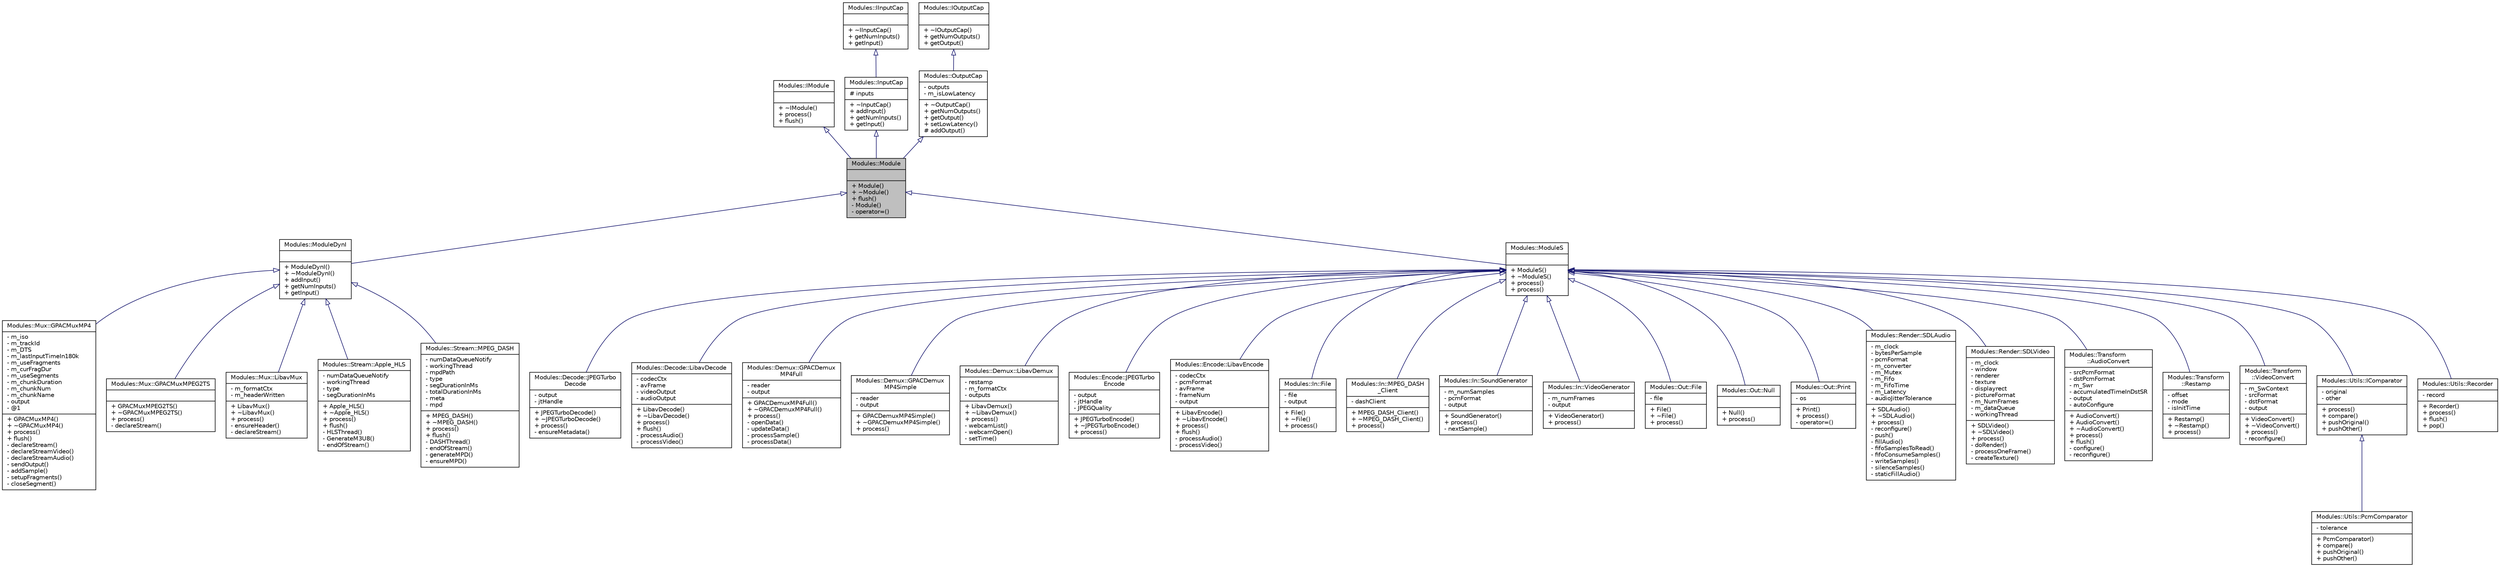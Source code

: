 digraph "Modules::Module"
{
 // INTERACTIVE_SVG=YES
  edge [fontname="Helvetica",fontsize="10",labelfontname="Helvetica",labelfontsize="10"];
  node [fontname="Helvetica",fontsize="10",shape=record];
  Node1 [label="{Modules::Module\n||+ Module()\l+ ~Module()\l+ flush()\l- Module()\l- operator=()\l}",height=0.2,width=0.4,color="black", fillcolor="grey75", style="filled", fontcolor="black"];
  Node2 -> Node1 [dir="back",color="midnightblue",fontsize="10",style="solid",arrowtail="onormal",fontname="Helvetica"];
  Node2 [label="{Modules::IModule\n||+ ~IModule()\l+ process()\l+ flush()\l}",height=0.2,width=0.4,color="black", fillcolor="white", style="filled",URL="$struct_modules_1_1_i_module.html"];
  Node3 -> Node1 [dir="back",color="midnightblue",fontsize="10",style="solid",arrowtail="onormal",fontname="Helvetica"];
  Node3 [label="{Modules::InputCap\n|# inputs\l|+ ~InputCap()\l+ addInput()\l+ getNumInputs()\l+ getInput()\l}",height=0.2,width=0.4,color="black", fillcolor="white", style="filled",URL="$class_modules_1_1_input_cap.html"];
  Node4 -> Node3 [dir="back",color="midnightblue",fontsize="10",style="solid",arrowtail="onormal",fontname="Helvetica"];
  Node4 [label="{Modules::IInputCap\n||+ ~IInputCap()\l+ getNumInputs()\l+ getInput()\l}",height=0.2,width=0.4,color="black", fillcolor="white", style="filled",URL="$struct_modules_1_1_i_input_cap.html"];
  Node5 -> Node1 [dir="back",color="midnightblue",fontsize="10",style="solid",arrowtail="onormal",fontname="Helvetica"];
  Node5 [label="{Modules::OutputCap\n|- outputs\l- m_isLowLatency\l|+ ~OutputCap()\l+ getNumOutputs()\l+ getOutput()\l+ setLowLatency()\l# addOutput()\l}",height=0.2,width=0.4,color="black", fillcolor="white", style="filled",URL="$class_modules_1_1_output_cap.html"];
  Node6 -> Node5 [dir="back",color="midnightblue",fontsize="10",style="solid",arrowtail="onormal",fontname="Helvetica"];
  Node6 [label="{Modules::IOutputCap\n||+ ~IOutputCap()\l+ getNumOutputs()\l+ getOutput()\l}",height=0.2,width=0.4,color="black", fillcolor="white", style="filled",URL="$struct_modules_1_1_i_output_cap.html"];
  Node1 -> Node7 [dir="back",color="midnightblue",fontsize="10",style="solid",arrowtail="onormal",fontname="Helvetica"];
  Node7 [label="{Modules::ModuleDynI\n||+ ModuleDynI()\l+ ~ModuleDynI()\l+ addInput()\l+ getNumInputs()\l+ getInput()\l}",height=0.2,width=0.4,color="black", fillcolor="white", style="filled",URL="$class_modules_1_1_module_dyn_i.html"];
  Node7 -> Node8 [dir="back",color="midnightblue",fontsize="10",style="solid",arrowtail="onormal",fontname="Helvetica"];
  Node8 [label="{Modules::Mux::GPACMuxMP4\n|- m_iso\l- m_trackId\l- m_DTS\l- m_lastInputTimeIn180k\l- m_useFragments\l- m_curFragDur\l- m_useSegments\l- m_chunkDuration\l- m_chunkNum\l- m_chunkName\l- output\l- @1\l|+ GPACMuxMP4()\l+ ~GPACMuxMP4()\l+ process()\l+ flush()\l- declareStream()\l- declareStreamVideo()\l- declareStreamAudio()\l- sendOutput()\l- addSample()\l- setupFragments()\l- closeSegment()\l}",height=0.2,width=0.4,color="black", fillcolor="white", style="filled",URL="$class_modules_1_1_mux_1_1_g_p_a_c_mux_m_p4.html"];
  Node7 -> Node9 [dir="back",color="midnightblue",fontsize="10",style="solid",arrowtail="onormal",fontname="Helvetica"];
  Node9 [label="{Modules::Mux::GPACMuxMPEG2TS\n||+ GPACMuxMPEG2TS()\l+ ~GPACMuxMPEG2TS()\l+ process()\l- declareStream()\l}",height=0.2,width=0.4,color="black", fillcolor="white", style="filled",URL="$class_modules_1_1_mux_1_1_g_p_a_c_mux_m_p_e_g2_t_s.html"];
  Node7 -> Node10 [dir="back",color="midnightblue",fontsize="10",style="solid",arrowtail="onormal",fontname="Helvetica"];
  Node10 [label="{Modules::Mux::LibavMux\n|- m_formatCtx\l- m_headerWritten\l|+ LibavMux()\l+ ~LibavMux()\l+ process()\l- ensureHeader()\l- declareStream()\l}",height=0.2,width=0.4,color="black", fillcolor="white", style="filled",URL="$class_modules_1_1_mux_1_1_libav_mux.html"];
  Node7 -> Node11 [dir="back",color="midnightblue",fontsize="10",style="solid",arrowtail="onormal",fontname="Helvetica"];
  Node11 [label="{Modules::Stream::Apple_HLS\n|- numDataQueueNotify\l- workingThread\l- type\l- segDurationInMs\l|+ Apple_HLS()\l+ ~Apple_HLS()\l+ process()\l+ flush()\l- HLSThread()\l- GenerateM3U8()\l- endOfStream()\l}",height=0.2,width=0.4,color="black", fillcolor="white", style="filled",URL="$class_modules_1_1_stream_1_1_apple___h_l_s.html"];
  Node7 -> Node12 [dir="back",color="midnightblue",fontsize="10",style="solid",arrowtail="onormal",fontname="Helvetica"];
  Node12 [label="{Modules::Stream::MPEG_DASH\n|- numDataQueueNotify\l- workingThread\l- mpdPath\l- type\l- segDurationInMs\l- totalDurationInMs\l- meta\l- mpd\l|+ MPEG_DASH()\l+ ~MPEG_DASH()\l+ process()\l+ flush()\l- DASHThread()\l- endOfStream()\l- generateMPD()\l- ensureMPD()\l}",height=0.2,width=0.4,color="black", fillcolor="white", style="filled",URL="$class_modules_1_1_stream_1_1_m_p_e_g___d_a_s_h.html"];
  Node1 -> Node13 [dir="back",color="midnightblue",fontsize="10",style="solid",arrowtail="onormal",fontname="Helvetica"];
  Node13 [label="{Modules::ModuleS\n||+ ModuleS()\l+ ~ModuleS()\l+ process()\l+ process()\l}",height=0.2,width=0.4,color="black", fillcolor="white", style="filled",URL="$class_modules_1_1_module_s.html"];
  Node13 -> Node14 [dir="back",color="midnightblue",fontsize="10",style="solid",arrowtail="onormal",fontname="Helvetica"];
  Node14 [label="{Modules::Decode::JPEGTurbo\lDecode\n|- output\l- jtHandle\l|+ JPEGTurboDecode()\l+ ~JPEGTurboDecode()\l+ process()\l- ensureMetadata()\l}",height=0.2,width=0.4,color="black", fillcolor="white", style="filled",URL="$class_modules_1_1_decode_1_1_j_p_e_g_turbo_decode.html"];
  Node13 -> Node15 [dir="back",color="midnightblue",fontsize="10",style="solid",arrowtail="onormal",fontname="Helvetica"];
  Node15 [label="{Modules::Decode::LibavDecode\n|- codecCtx\l- avFrame\l- videoOutput\l- audioOutput\l|+ LibavDecode()\l+ ~LibavDecode()\l+ process()\l+ flush()\l- processAudio()\l- processVideo()\l}",height=0.2,width=0.4,color="black", fillcolor="white", style="filled",URL="$class_modules_1_1_decode_1_1_libav_decode.html"];
  Node13 -> Node16 [dir="back",color="midnightblue",fontsize="10",style="solid",arrowtail="onormal",fontname="Helvetica"];
  Node16 [label="{Modules::Demux::GPACDemux\lMP4Full\n|- reader\l- output\l|+ GPACDemuxMP4Full()\l+ ~GPACDemuxMP4Full()\l+ process()\l- openData()\l- updateData()\l- processSample()\l- processData()\l}",height=0.2,width=0.4,color="black", fillcolor="white", style="filled",URL="$class_modules_1_1_demux_1_1_g_p_a_c_demux_m_p4_full.html"];
  Node13 -> Node17 [dir="back",color="midnightblue",fontsize="10",style="solid",arrowtail="onormal",fontname="Helvetica"];
  Node17 [label="{Modules::Demux::GPACDemux\lMP4Simple\n|- reader\l- output\l|+ GPACDemuxMP4Simple()\l+ ~GPACDemuxMP4Simple()\l+ process()\l}",height=0.2,width=0.4,color="black", fillcolor="white", style="filled",URL="$class_modules_1_1_demux_1_1_g_p_a_c_demux_m_p4_simple.html"];
  Node13 -> Node18 [dir="back",color="midnightblue",fontsize="10",style="solid",arrowtail="onormal",fontname="Helvetica"];
  Node18 [label="{Modules::Demux::LibavDemux\n|- restamp\l- m_formatCtx\l- outputs\l|+ LibavDemux()\l+ ~LibavDemux()\l+ process()\l- webcamList()\l- webcamOpen()\l- setTime()\l}",height=0.2,width=0.4,color="black", fillcolor="white", style="filled",URL="$class_modules_1_1_demux_1_1_libav_demux.html"];
  Node13 -> Node19 [dir="back",color="midnightblue",fontsize="10",style="solid",arrowtail="onormal",fontname="Helvetica"];
  Node19 [label="{Modules::Encode::JPEGTurbo\lEncode\n|- output\l- jtHandle\l- JPEGQuality\l|+ JPEGTurboEncode()\l+ ~JPEGTurboEncode()\l+ process()\l}",height=0.2,width=0.4,color="black", fillcolor="white", style="filled",URL="$class_modules_1_1_encode_1_1_j_p_e_g_turbo_encode.html"];
  Node13 -> Node20 [dir="back",color="midnightblue",fontsize="10",style="solid",arrowtail="onormal",fontname="Helvetica"];
  Node20 [label="{Modules::Encode::LibavEncode\n|- codecCtx\l- pcmFormat\l- avFrame\l- frameNum\l- output\l|+ LibavEncode()\l+ ~LibavEncode()\l+ process()\l+ flush()\l- processAudio()\l- processVideo()\l}",height=0.2,width=0.4,color="black", fillcolor="white", style="filled",URL="$class_modules_1_1_encode_1_1_libav_encode.html"];
  Node13 -> Node21 [dir="back",color="midnightblue",fontsize="10",style="solid",arrowtail="onormal",fontname="Helvetica"];
  Node21 [label="{Modules::In::File\n|- file\l- output\l|+ File()\l+ ~File()\l+ process()\l}",height=0.2,width=0.4,color="black", fillcolor="white", style="filled",URL="$class_modules_1_1_in_1_1_file.html"];
  Node13 -> Node22 [dir="back",color="midnightblue",fontsize="10",style="solid",arrowtail="onormal",fontname="Helvetica"];
  Node22 [label="{Modules::In::MPEG_DASH\l_Client\n|- dashClient\l|+ MPEG_DASH_Client()\l+ ~MPEG_DASH_Client()\l+ process()\l}",height=0.2,width=0.4,color="black", fillcolor="white", style="filled",URL="$class_modules_1_1_in_1_1_m_p_e_g___d_a_s_h___client.html"];
  Node13 -> Node23 [dir="back",color="midnightblue",fontsize="10",style="solid",arrowtail="onormal",fontname="Helvetica"];
  Node23 [label="{Modules::In::SoundGenerator\n|- m_numSamples\l- pcmFormat\l- output\l|+ SoundGenerator()\l+ process()\l- nextSample()\l}",height=0.2,width=0.4,color="black", fillcolor="white", style="filled",URL="$class_modules_1_1_in_1_1_sound_generator.html"];
  Node13 -> Node24 [dir="back",color="midnightblue",fontsize="10",style="solid",arrowtail="onormal",fontname="Helvetica"];
  Node24 [label="{Modules::In::VideoGenerator\n|- m_numFrames\l- output\l|+ VideoGenerator()\l+ process()\l}",height=0.2,width=0.4,color="black", fillcolor="white", style="filled",URL="$class_modules_1_1_in_1_1_video_generator.html"];
  Node13 -> Node25 [dir="back",color="midnightblue",fontsize="10",style="solid",arrowtail="onormal",fontname="Helvetica"];
  Node25 [label="{Modules::Out::File\n|- file\l|+ File()\l+ ~File()\l+ process()\l}",height=0.2,width=0.4,color="black", fillcolor="white", style="filled",URL="$class_modules_1_1_out_1_1_file.html"];
  Node13 -> Node26 [dir="back",color="midnightblue",fontsize="10",style="solid",arrowtail="onormal",fontname="Helvetica"];
  Node26 [label="{Modules::Out::Null\n||+ Null()\l+ process()\l}",height=0.2,width=0.4,color="black", fillcolor="white", style="filled",URL="$class_modules_1_1_out_1_1_null.html"];
  Node13 -> Node27 [dir="back",color="midnightblue",fontsize="10",style="solid",arrowtail="onormal",fontname="Helvetica"];
  Node27 [label="{Modules::Out::Print\n|- os\l|+ Print()\l+ process()\l- operator=()\l}",height=0.2,width=0.4,color="black", fillcolor="white", style="filled",URL="$class_modules_1_1_out_1_1_print.html"];
  Node13 -> Node28 [dir="back",color="midnightblue",fontsize="10",style="solid",arrowtail="onormal",fontname="Helvetica"];
  Node28 [label="{Modules::Render::SDLAudio\n|- m_clock\l- bytesPerSample\l- pcmFormat\l- m_converter\l- m_Mutex\l- m_Fifo\l- m_FifoTime\l- m_Latency\l- audioJitterTolerance\l|+ SDLAudio()\l+ ~SDLAudio()\l+ process()\l- reconfigure()\l- push()\l- fillAudio()\l- fifoSamplesToRead()\l- fifoConsumeSamples()\l- writeSamples()\l- silenceSamples()\l- staticFillAudio()\l}",height=0.2,width=0.4,color="black", fillcolor="white", style="filled",URL="$class_modules_1_1_render_1_1_s_d_l_audio.html"];
  Node13 -> Node29 [dir="back",color="midnightblue",fontsize="10",style="solid",arrowtail="onormal",fontname="Helvetica"];
  Node29 [label="{Modules::Render::SDLVideo\n|- m_clock\l- window\l- renderer\l- texture\l- displayrect\l- pictureFormat\l- m_NumFrames\l- m_dataQueue\l- workingThread\l|+ SDLVideo()\l+ ~SDLVideo()\l+ process()\l- doRender()\l- processOneFrame()\l- createTexture()\l}",height=0.2,width=0.4,color="black", fillcolor="white", style="filled",URL="$class_modules_1_1_render_1_1_s_d_l_video.html"];
  Node13 -> Node30 [dir="back",color="midnightblue",fontsize="10",style="solid",arrowtail="onormal",fontname="Helvetica"];
  Node30 [label="{Modules::Transform\l::AudioConvert\n|- srcPcmFormat\l- dstPcmFormat\l- m_Swr\l- accumulatedTimeInDstSR\l- output\l- autoConfigure\l|+ AudioConvert()\l+ AudioConvert()\l+ ~AudioConvert()\l+ process()\l+ flush()\l- configure()\l- reconfigure()\l}",height=0.2,width=0.4,color="black", fillcolor="white", style="filled",URL="$class_modules_1_1_transform_1_1_audio_convert.html"];
  Node13 -> Node31 [dir="back",color="midnightblue",fontsize="10",style="solid",arrowtail="onormal",fontname="Helvetica"];
  Node31 [label="{Modules::Transform\l::Restamp\n|- offset\l- mode\l- isInitTime\l|+ Restamp()\l+ ~Restamp()\l+ process()\l}",height=0.2,width=0.4,color="black", fillcolor="white", style="filled",URL="$class_modules_1_1_transform_1_1_restamp.html"];
  Node13 -> Node32 [dir="back",color="midnightblue",fontsize="10",style="solid",arrowtail="onormal",fontname="Helvetica"];
  Node32 [label="{Modules::Transform\l::VideoConvert\n|- m_SwContext\l- srcFormat\l- dstFormat\l- output\l|+ VideoConvert()\l+ ~VideoConvert()\l+ process()\l- reconfigure()\l}",height=0.2,width=0.4,color="black", fillcolor="white", style="filled",URL="$class_modules_1_1_transform_1_1_video_convert.html"];
  Node13 -> Node33 [dir="back",color="midnightblue",fontsize="10",style="solid",arrowtail="onormal",fontname="Helvetica"];
  Node33 [label="{Modules::Utils::IComparator\n|- original\l- other\l|+ process()\l+ compare()\l+ pushOriginal()\l+ pushOther()\l}",height=0.2,width=0.4,color="black", fillcolor="white", style="filled",URL="$class_modules_1_1_utils_1_1_i_comparator.html"];
  Node33 -> Node34 [dir="back",color="midnightblue",fontsize="10",style="solid",arrowtail="onormal",fontname="Helvetica"];
  Node34 [label="{Modules::Utils::PcmComparator\n|- tolerance\l|+ PcmComparator()\l+ compare()\l+ pushOriginal()\l+ pushOther()\l}",height=0.2,width=0.4,color="black", fillcolor="white", style="filled",URL="$class_modules_1_1_utils_1_1_pcm_comparator.html"];
  Node13 -> Node35 [dir="back",color="midnightblue",fontsize="10",style="solid",arrowtail="onormal",fontname="Helvetica"];
  Node35 [label="{Modules::Utils::Recorder\n|- record\l|+ Recorder()\l+ process()\l+ flush()\l+ pop()\l}",height=0.2,width=0.4,color="black", fillcolor="white", style="filled",URL="$class_modules_1_1_utils_1_1_recorder.html"];
}
